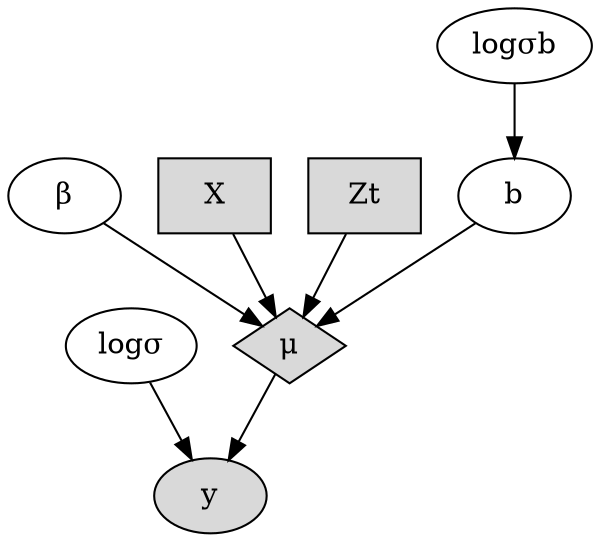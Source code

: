 digraph MambaModel {
	"b" [shape="ellipse"];
		"b" -> "μ";
	"logσb" [shape="ellipse"];
		"logσb" -> "b";
	"logσ" [shape="ellipse"];
		"logσ" -> "y";
	"β" [shape="ellipse"];
		"β" -> "μ";
	"μ" [shape="diamond", fillcolor="gray85", style="filled"];
		"μ" -> "y";
	"X" [shape="box", fillcolor="gray85", style="filled"];
		"X" -> "μ";
	"Zt" [shape="box", fillcolor="gray85", style="filled"];
		"Zt" -> "μ";
	"y" [shape="ellipse", fillcolor="gray85", style="filled"];
}
